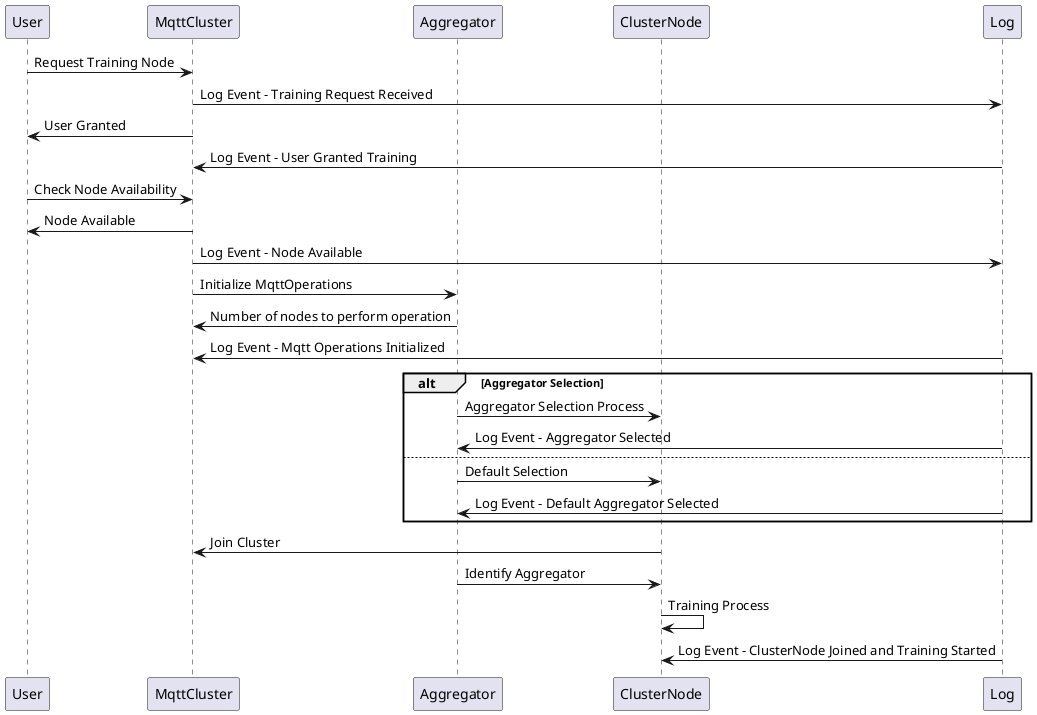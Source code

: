 @startuml Learning_Process_With_Voting_And_Logs

participant "User" as User
participant "MqttCluster" as MqttCluster
participant "Aggregator" as Aggregator
participant "ClusterNode" as ClusterNode
participant "Log" as Log

User -> MqttCluster: Request Training Node
MqttCluster -> Log: Log Event - Training Request Received
MqttCluster -> User: User Granted
Log -> MqttCluster: Log Event - User Granted Training

User -> MqttCluster: Check Node Availability
MqttCluster -> User: Node Available
MqttCluster -> Log: Log Event - Node Available
MqttCluster -> Aggregator: Initialize MqttOperations
Aggregator -> MqttCluster: Number of nodes to perform operation
Log -> MqttCluster: Log Event - Mqtt Operations Initialized

alt Aggregator Selection
    Aggregator -> ClusterNode: Aggregator Selection Process
    Log -> Aggregator: Log Event - Aggregator Selected
else
    Aggregator -> ClusterNode: Default Selection
    Log -> Aggregator: Log Event - Default Aggregator Selected
end

ClusterNode -> MqttCluster: Join Cluster
Aggregator -> ClusterNode: Identify Aggregator
ClusterNode -> ClusterNode: Training Process
Log -> ClusterNode: Log Event - ClusterNode Joined and Training Started

@enduml
